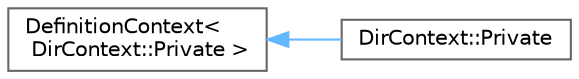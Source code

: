 digraph "Graphical Class Hierarchy"
{
 // INTERACTIVE_SVG=YES
 // LATEX_PDF_SIZE
  bgcolor="transparent";
  edge [fontname=Helvetica,fontsize=10,labelfontname=Helvetica,labelfontsize=10];
  node [fontname=Helvetica,fontsize=10,shape=box,height=0.2,width=0.4];
  rankdir="LR";
  Node0 [id="Node000000",label="DefinitionContext\<\l DirContext::Private \>",height=0.2,width=0.4,color="grey40", fillcolor="white", style="filled",URL="$d6/d49/class_definition_context.html",tooltip=" "];
  Node0 -> Node1 [id="edge70_Node000000_Node000001",dir="back",color="steelblue1",style="solid"];
  Node1 [id="Node000001",label="DirContext::Private",height=0.2,width=0.4,color="grey40", fillcolor="white", style="filled",URL="$dc/db1/class_dir_context_1_1_private.html",tooltip=" "];
}
